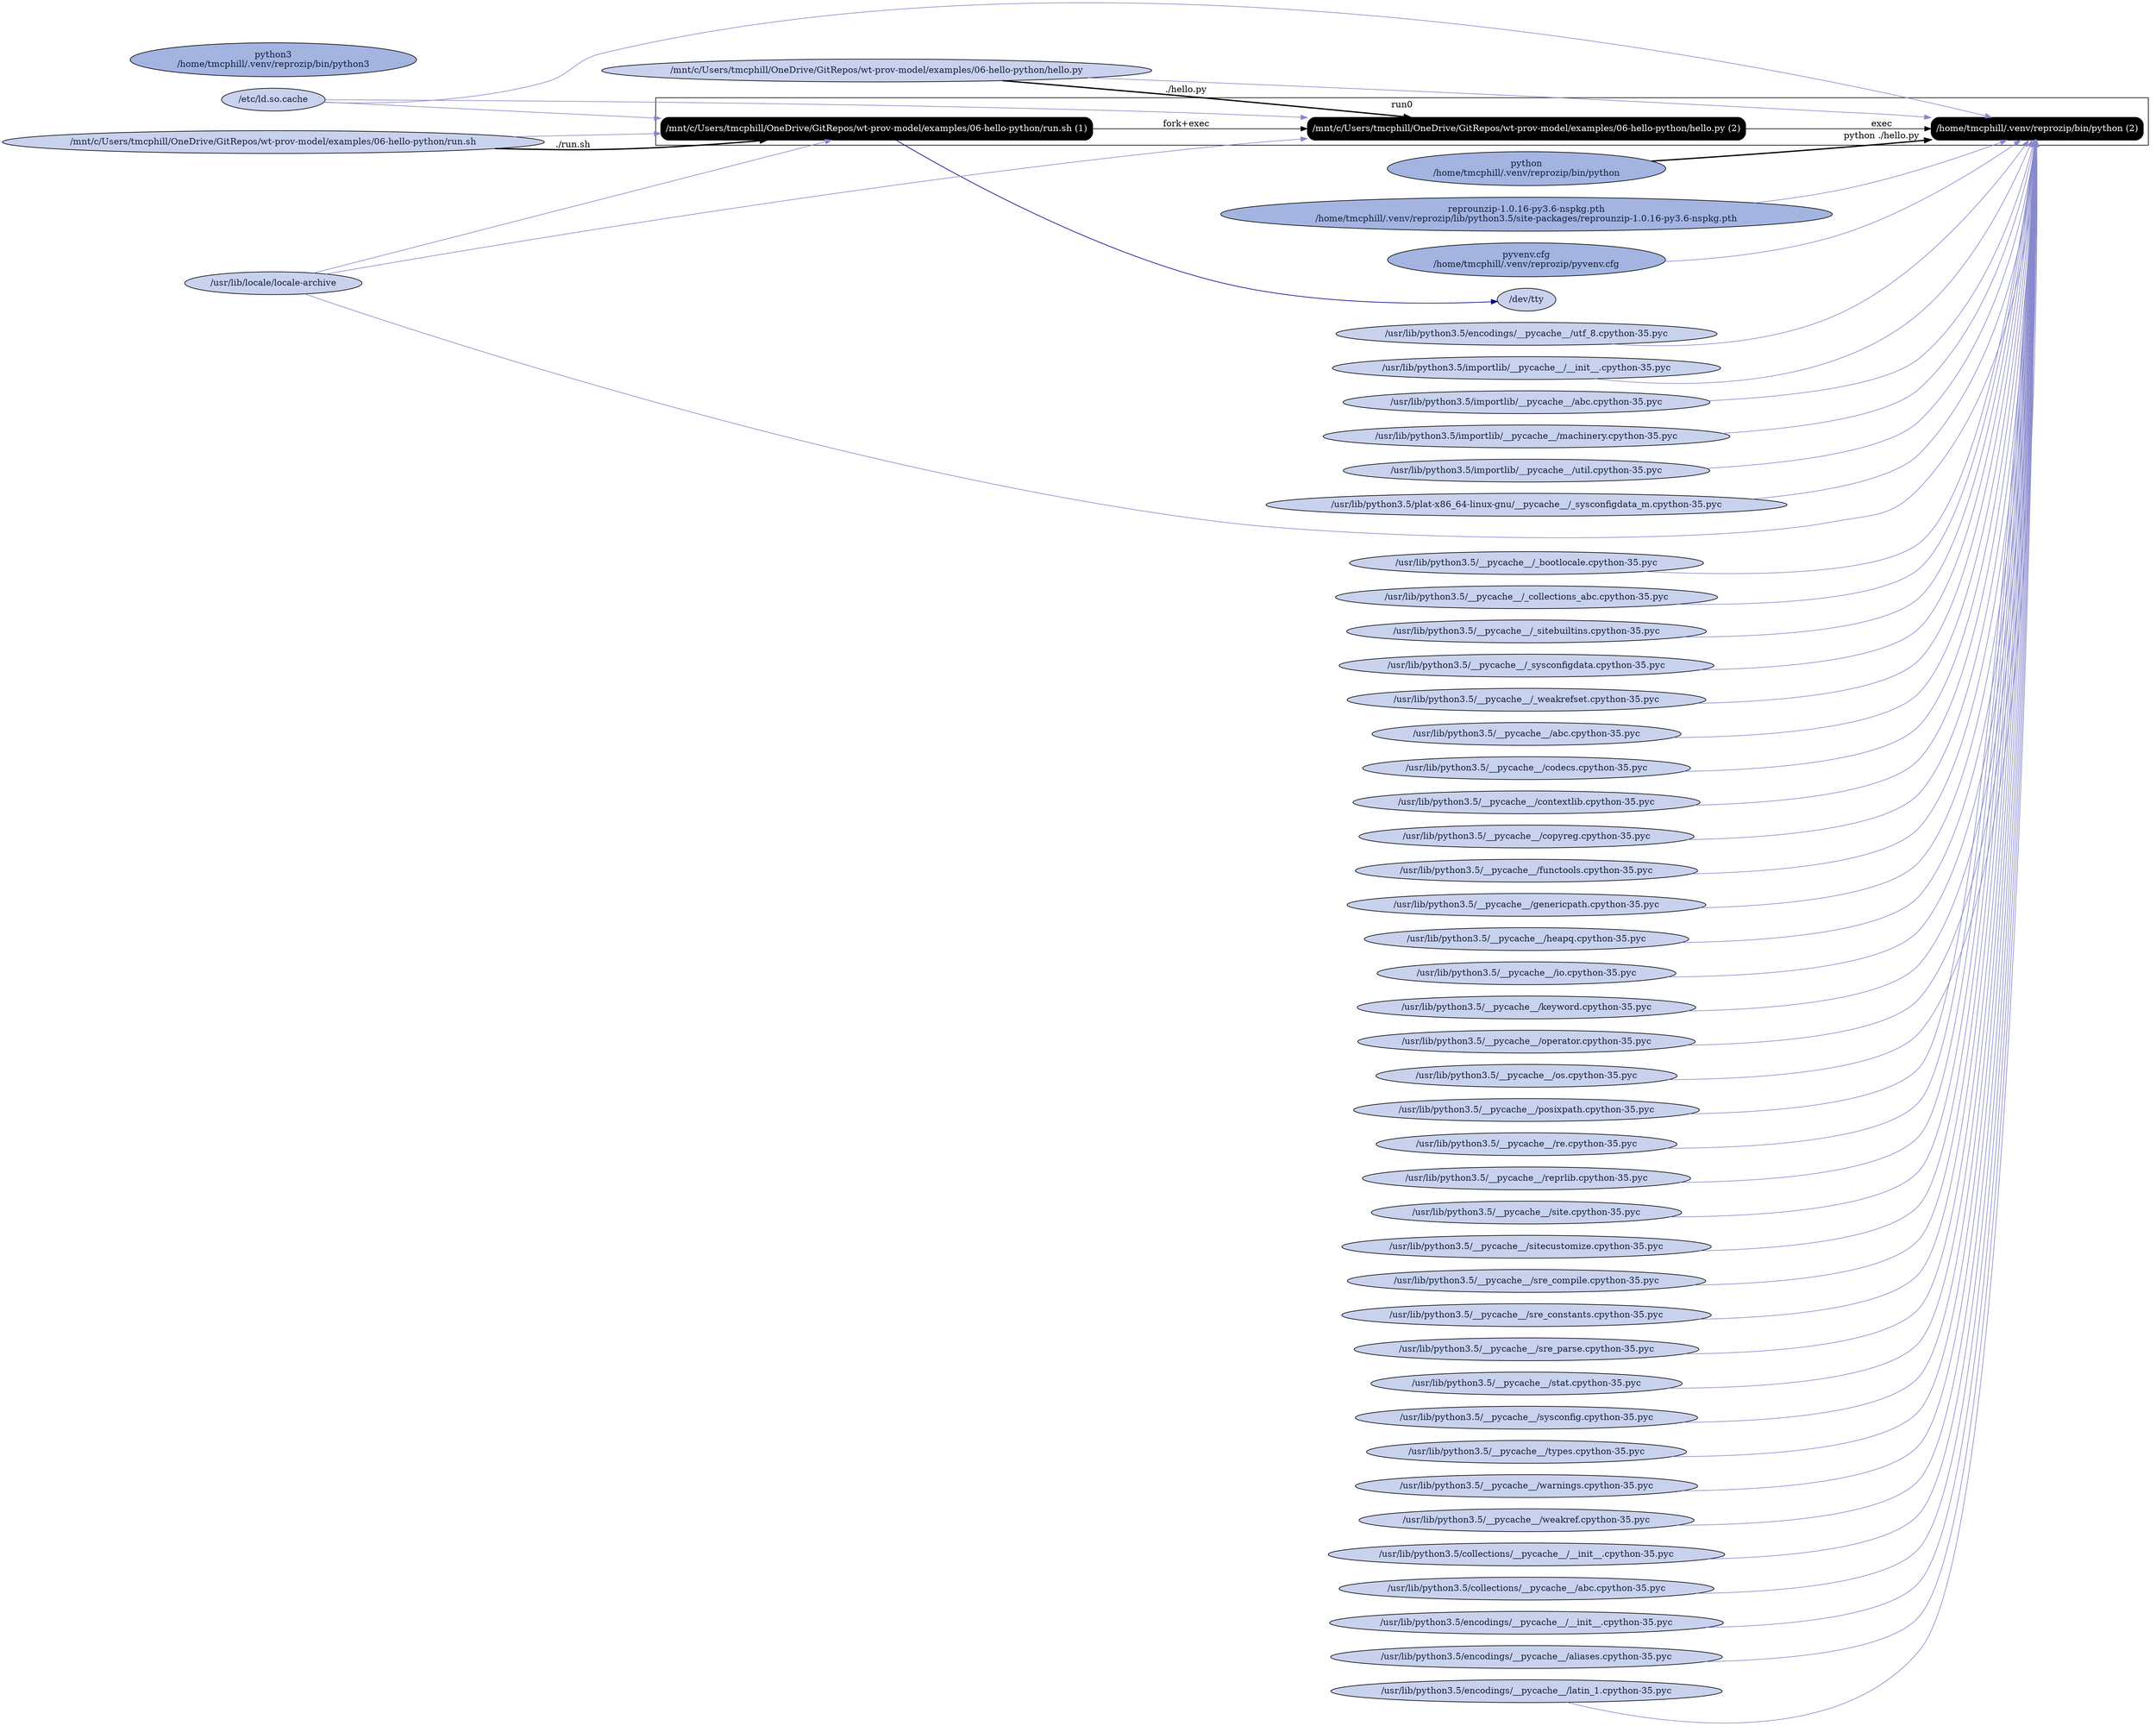 digraph G {
    rankdir=LR;

    /* programs */
    node [shape=box fontcolor=white fillcolor=black style="filled,rounded"];
    subgraph cluster_run0 {
        label="run0";
        prog0 [label="/mnt/c/Users/tmcphill/OneDrive/GitRepos/wt-prov-model/examples/06-hello-python/run.sh (1)"];
        prog1 [label="/mnt/c/Users/tmcphill/OneDrive/GitRepos/wt-prov-model/examples/06-hello-python/hello.py (2)"];
        prog0 -> prog1 [label="fork+exec"];
        prog2 [label="/home/tmcphill/.venv/reprozip/bin/python (2)"];
        prog1 -> prog2 [label="exec"];
    }

    node [shape=ellipse fontcolor="#131C39" fillcolor="#C9D2ED"];

    /* other files */
    "/dev/tty";
    "/etc/ld.so.cache";
    "/home/tmcphill/.venv/reprozip/bin/python" [fillcolor="#A3B4E0", label="python\n/home/tmcphill/.venv/reprozip/bin/python"];
    "/home/tmcphill/.venv/reprozip/bin/python3" [fillcolor="#A3B4E0", label="python3\n/home/tmcphill/.venv/reprozip/bin/python3"];
    "/home/tmcphill/.venv/reprozip/lib/python3.5/site-packages/reprounzip-1.0.16-py3.6-nspkg.pth" [fillcolor="#A3B4E0", label="reprounzip-1.0.16-py3.6-nspkg.pth\n/home/tmcphill/.venv/reprozip/lib/python3.5/site-packages/reprounzip-1.0.16-py3.6-nspkg.pth"];
    "/home/tmcphill/.venv/reprozip/pyvenv.cfg" [fillcolor="#A3B4E0", label="pyvenv.cfg\n/home/tmcphill/.venv/reprozip/pyvenv.cfg"];
    "/mnt/c/Users/tmcphill/OneDrive/GitRepos/wt-prov-model/examples/06-hello-python/hello.py";
    "/mnt/c/Users/tmcphill/OneDrive/GitRepos/wt-prov-model/examples/06-hello-python/run.sh";
    "/usr/lib/locale/locale-archive";
    "/usr/lib/python3.5/__pycache__/_bootlocale.cpython-35.pyc";
    "/usr/lib/python3.5/__pycache__/_collections_abc.cpython-35.pyc";
    "/usr/lib/python3.5/__pycache__/_sitebuiltins.cpython-35.pyc";
    "/usr/lib/python3.5/__pycache__/_sysconfigdata.cpython-35.pyc";
    "/usr/lib/python3.5/__pycache__/_weakrefset.cpython-35.pyc";
    "/usr/lib/python3.5/__pycache__/abc.cpython-35.pyc";
    "/usr/lib/python3.5/__pycache__/codecs.cpython-35.pyc";
    "/usr/lib/python3.5/__pycache__/contextlib.cpython-35.pyc";
    "/usr/lib/python3.5/__pycache__/copyreg.cpython-35.pyc";
    "/usr/lib/python3.5/__pycache__/functools.cpython-35.pyc";
    "/usr/lib/python3.5/__pycache__/genericpath.cpython-35.pyc";
    "/usr/lib/python3.5/__pycache__/heapq.cpython-35.pyc";
    "/usr/lib/python3.5/__pycache__/io.cpython-35.pyc";
    "/usr/lib/python3.5/__pycache__/keyword.cpython-35.pyc";
    "/usr/lib/python3.5/__pycache__/operator.cpython-35.pyc";
    "/usr/lib/python3.5/__pycache__/os.cpython-35.pyc";
    "/usr/lib/python3.5/__pycache__/posixpath.cpython-35.pyc";
    "/usr/lib/python3.5/__pycache__/re.cpython-35.pyc";
    "/usr/lib/python3.5/__pycache__/reprlib.cpython-35.pyc";
    "/usr/lib/python3.5/__pycache__/site.cpython-35.pyc";
    "/usr/lib/python3.5/__pycache__/sitecustomize.cpython-35.pyc";
    "/usr/lib/python3.5/__pycache__/sre_compile.cpython-35.pyc";
    "/usr/lib/python3.5/__pycache__/sre_constants.cpython-35.pyc";
    "/usr/lib/python3.5/__pycache__/sre_parse.cpython-35.pyc";
    "/usr/lib/python3.5/__pycache__/stat.cpython-35.pyc";
    "/usr/lib/python3.5/__pycache__/sysconfig.cpython-35.pyc";
    "/usr/lib/python3.5/__pycache__/types.cpython-35.pyc";
    "/usr/lib/python3.5/__pycache__/warnings.cpython-35.pyc";
    "/usr/lib/python3.5/__pycache__/weakref.cpython-35.pyc";
    "/usr/lib/python3.5/collections/__pycache__/__init__.cpython-35.pyc";
    "/usr/lib/python3.5/collections/__pycache__/abc.cpython-35.pyc";
    "/usr/lib/python3.5/encodings/__pycache__/__init__.cpython-35.pyc";
    "/usr/lib/python3.5/encodings/__pycache__/aliases.cpython-35.pyc";
    "/usr/lib/python3.5/encodings/__pycache__/latin_1.cpython-35.pyc";
    "/usr/lib/python3.5/encodings/__pycache__/utf_8.cpython-35.pyc";
    "/usr/lib/python3.5/importlib/__pycache__/__init__.cpython-35.pyc";
    "/usr/lib/python3.5/importlib/__pycache__/abc.cpython-35.pyc";
    "/usr/lib/python3.5/importlib/__pycache__/machinery.cpython-35.pyc";
    "/usr/lib/python3.5/importlib/__pycache__/util.cpython-35.pyc";
    "/usr/lib/python3.5/plat-x86_64-linux-gnu/__pycache__/_sysconfigdata_m.cpython-35.pyc";

    "/mnt/c/Users/tmcphill/OneDrive/GitRepos/wt-prov-model/examples/06-hello-python/run.sh" -> prog0 [style=bold, label="./run.sh"];
    "/etc/ld.so.cache" -> prog0 [color="#8888CC"];
    prog0 -> "/dev/tty" [color="#000088"];
    "/usr/lib/locale/locale-archive" -> prog0 [color="#8888CC"];
    "/mnt/c/Users/tmcphill/OneDrive/GitRepos/wt-prov-model/examples/06-hello-python/run.sh" -> prog0 [color="#8888CC"];
    "/mnt/c/Users/tmcphill/OneDrive/GitRepos/wt-prov-model/examples/06-hello-python/hello.py" -> prog1 [style=bold, label="./hello.py"];
    "/etc/ld.so.cache" -> prog1 [color="#8888CC"];
    "/usr/lib/locale/locale-archive" -> prog1 [color="#8888CC"];
    "/home/tmcphill/.venv/reprozip/bin/python" -> prog2 [style=bold, label="python ./hello.py"];
    "/etc/ld.so.cache" -> prog2 [color="#8888CC"];
    "/usr/lib/locale/locale-archive" -> prog2 [color="#8888CC"];
    "/usr/lib/python3.5/encodings/__pycache__/__init__.cpython-35.pyc" -> prog2 [color="#8888CC"];
    "/usr/lib/python3.5/__pycache__/codecs.cpython-35.pyc" -> prog2 [color="#8888CC"];
    "/usr/lib/python3.5/encodings/__pycache__/aliases.cpython-35.pyc" -> prog2 [color="#8888CC"];
    "/usr/lib/python3.5/encodings/__pycache__/utf_8.cpython-35.pyc" -> prog2 [color="#8888CC"];
    "/usr/lib/python3.5/encodings/__pycache__/latin_1.cpython-35.pyc" -> prog2 [color="#8888CC"];
    "/usr/lib/python3.5/__pycache__/io.cpython-35.pyc" -> prog2 [color="#8888CC"];
    "/usr/lib/python3.5/__pycache__/abc.cpython-35.pyc" -> prog2 [color="#8888CC"];
    "/usr/lib/python3.5/__pycache__/_weakrefset.cpython-35.pyc" -> prog2 [color="#8888CC"];
    "/usr/lib/python3.5/__pycache__/site.cpython-35.pyc" -> prog2 [color="#8888CC"];
    "/usr/lib/python3.5/__pycache__/os.cpython-35.pyc" -> prog2 [color="#8888CC"];
    "/usr/lib/python3.5/__pycache__/stat.cpython-35.pyc" -> prog2 [color="#8888CC"];
    "/usr/lib/python3.5/__pycache__/posixpath.cpython-35.pyc" -> prog2 [color="#8888CC"];
    "/usr/lib/python3.5/__pycache__/genericpath.cpython-35.pyc" -> prog2 [color="#8888CC"];
    "/usr/lib/python3.5/__pycache__/_collections_abc.cpython-35.pyc" -> prog2 [color="#8888CC"];
    "/usr/lib/python3.5/__pycache__/_sitebuiltins.cpython-35.pyc" -> prog2 [color="#8888CC"];
    "/usr/lib/python3.5/__pycache__/re.cpython-35.pyc" -> prog2 [color="#8888CC"];
    "/usr/lib/python3.5/__pycache__/sre_compile.cpython-35.pyc" -> prog2 [color="#8888CC"];
    "/usr/lib/python3.5/__pycache__/sre_parse.cpython-35.pyc" -> prog2 [color="#8888CC"];
    "/usr/lib/python3.5/__pycache__/sre_constants.cpython-35.pyc" -> prog2 [color="#8888CC"];
    "/usr/lib/python3.5/__pycache__/copyreg.cpython-35.pyc" -> prog2 [color="#8888CC"];
    "/home/tmcphill/.venv/reprozip/pyvenv.cfg" -> prog2 [color="#8888CC"];
    "/home/tmcphill/.venv/reprozip/lib/python3.5/site-packages/reprounzip-1.0.16-py3.6-nspkg.pth" -> prog2 [color="#8888CC"];
    "/usr/lib/python3.5/__pycache__/_bootlocale.cpython-35.pyc" -> prog2 [color="#8888CC"];
    "/usr/lib/python3.5/__pycache__/types.cpython-35.pyc" -> prog2 [color="#8888CC"];
    "/usr/lib/python3.5/__pycache__/functools.cpython-35.pyc" -> prog2 [color="#8888CC"];
    "/usr/lib/python3.5/collections/__pycache__/__init__.cpython-35.pyc" -> prog2 [color="#8888CC"];
    "/usr/lib/python3.5/__pycache__/operator.cpython-35.pyc" -> prog2 [color="#8888CC"];
    "/usr/lib/python3.5/__pycache__/keyword.cpython-35.pyc" -> prog2 [color="#8888CC"];
    "/usr/lib/python3.5/__pycache__/heapq.cpython-35.pyc" -> prog2 [color="#8888CC"];
    "/usr/lib/python3.5/__pycache__/reprlib.cpython-35.pyc" -> prog2 [color="#8888CC"];
    "/usr/lib/python3.5/__pycache__/weakref.cpython-35.pyc" -> prog2 [color="#8888CC"];
    "/usr/lib/python3.5/collections/__pycache__/abc.cpython-35.pyc" -> prog2 [color="#8888CC"];
    "/usr/lib/python3.5/importlib/__pycache__/__init__.cpython-35.pyc" -> prog2 [color="#8888CC"];
    "/usr/lib/python3.5/__pycache__/warnings.cpython-35.pyc" -> prog2 [color="#8888CC"];
    "/usr/lib/python3.5/importlib/__pycache__/util.cpython-35.pyc" -> prog2 [color="#8888CC"];
    "/usr/lib/python3.5/importlib/__pycache__/abc.cpython-35.pyc" -> prog2 [color="#8888CC"];
    "/usr/lib/python3.5/importlib/__pycache__/machinery.cpython-35.pyc" -> prog2 [color="#8888CC"];
    "/usr/lib/python3.5/__pycache__/contextlib.cpython-35.pyc" -> prog2 [color="#8888CC"];
    "/usr/lib/python3.5/__pycache__/sysconfig.cpython-35.pyc" -> prog2 [color="#8888CC"];
    "/usr/lib/python3.5/__pycache__/_sysconfigdata.cpython-35.pyc" -> prog2 [color="#8888CC"];
    "/usr/lib/python3.5/plat-x86_64-linux-gnu/__pycache__/_sysconfigdata_m.cpython-35.pyc" -> prog2 [color="#8888CC"];
    "/usr/lib/python3.5/__pycache__/sitecustomize.cpython-35.pyc" -> prog2 [color="#8888CC"];
    "/mnt/c/Users/tmcphill/OneDrive/GitRepos/wt-prov-model/examples/06-hello-python/hello.py" -> prog2 [color="#8888CC"];
}
